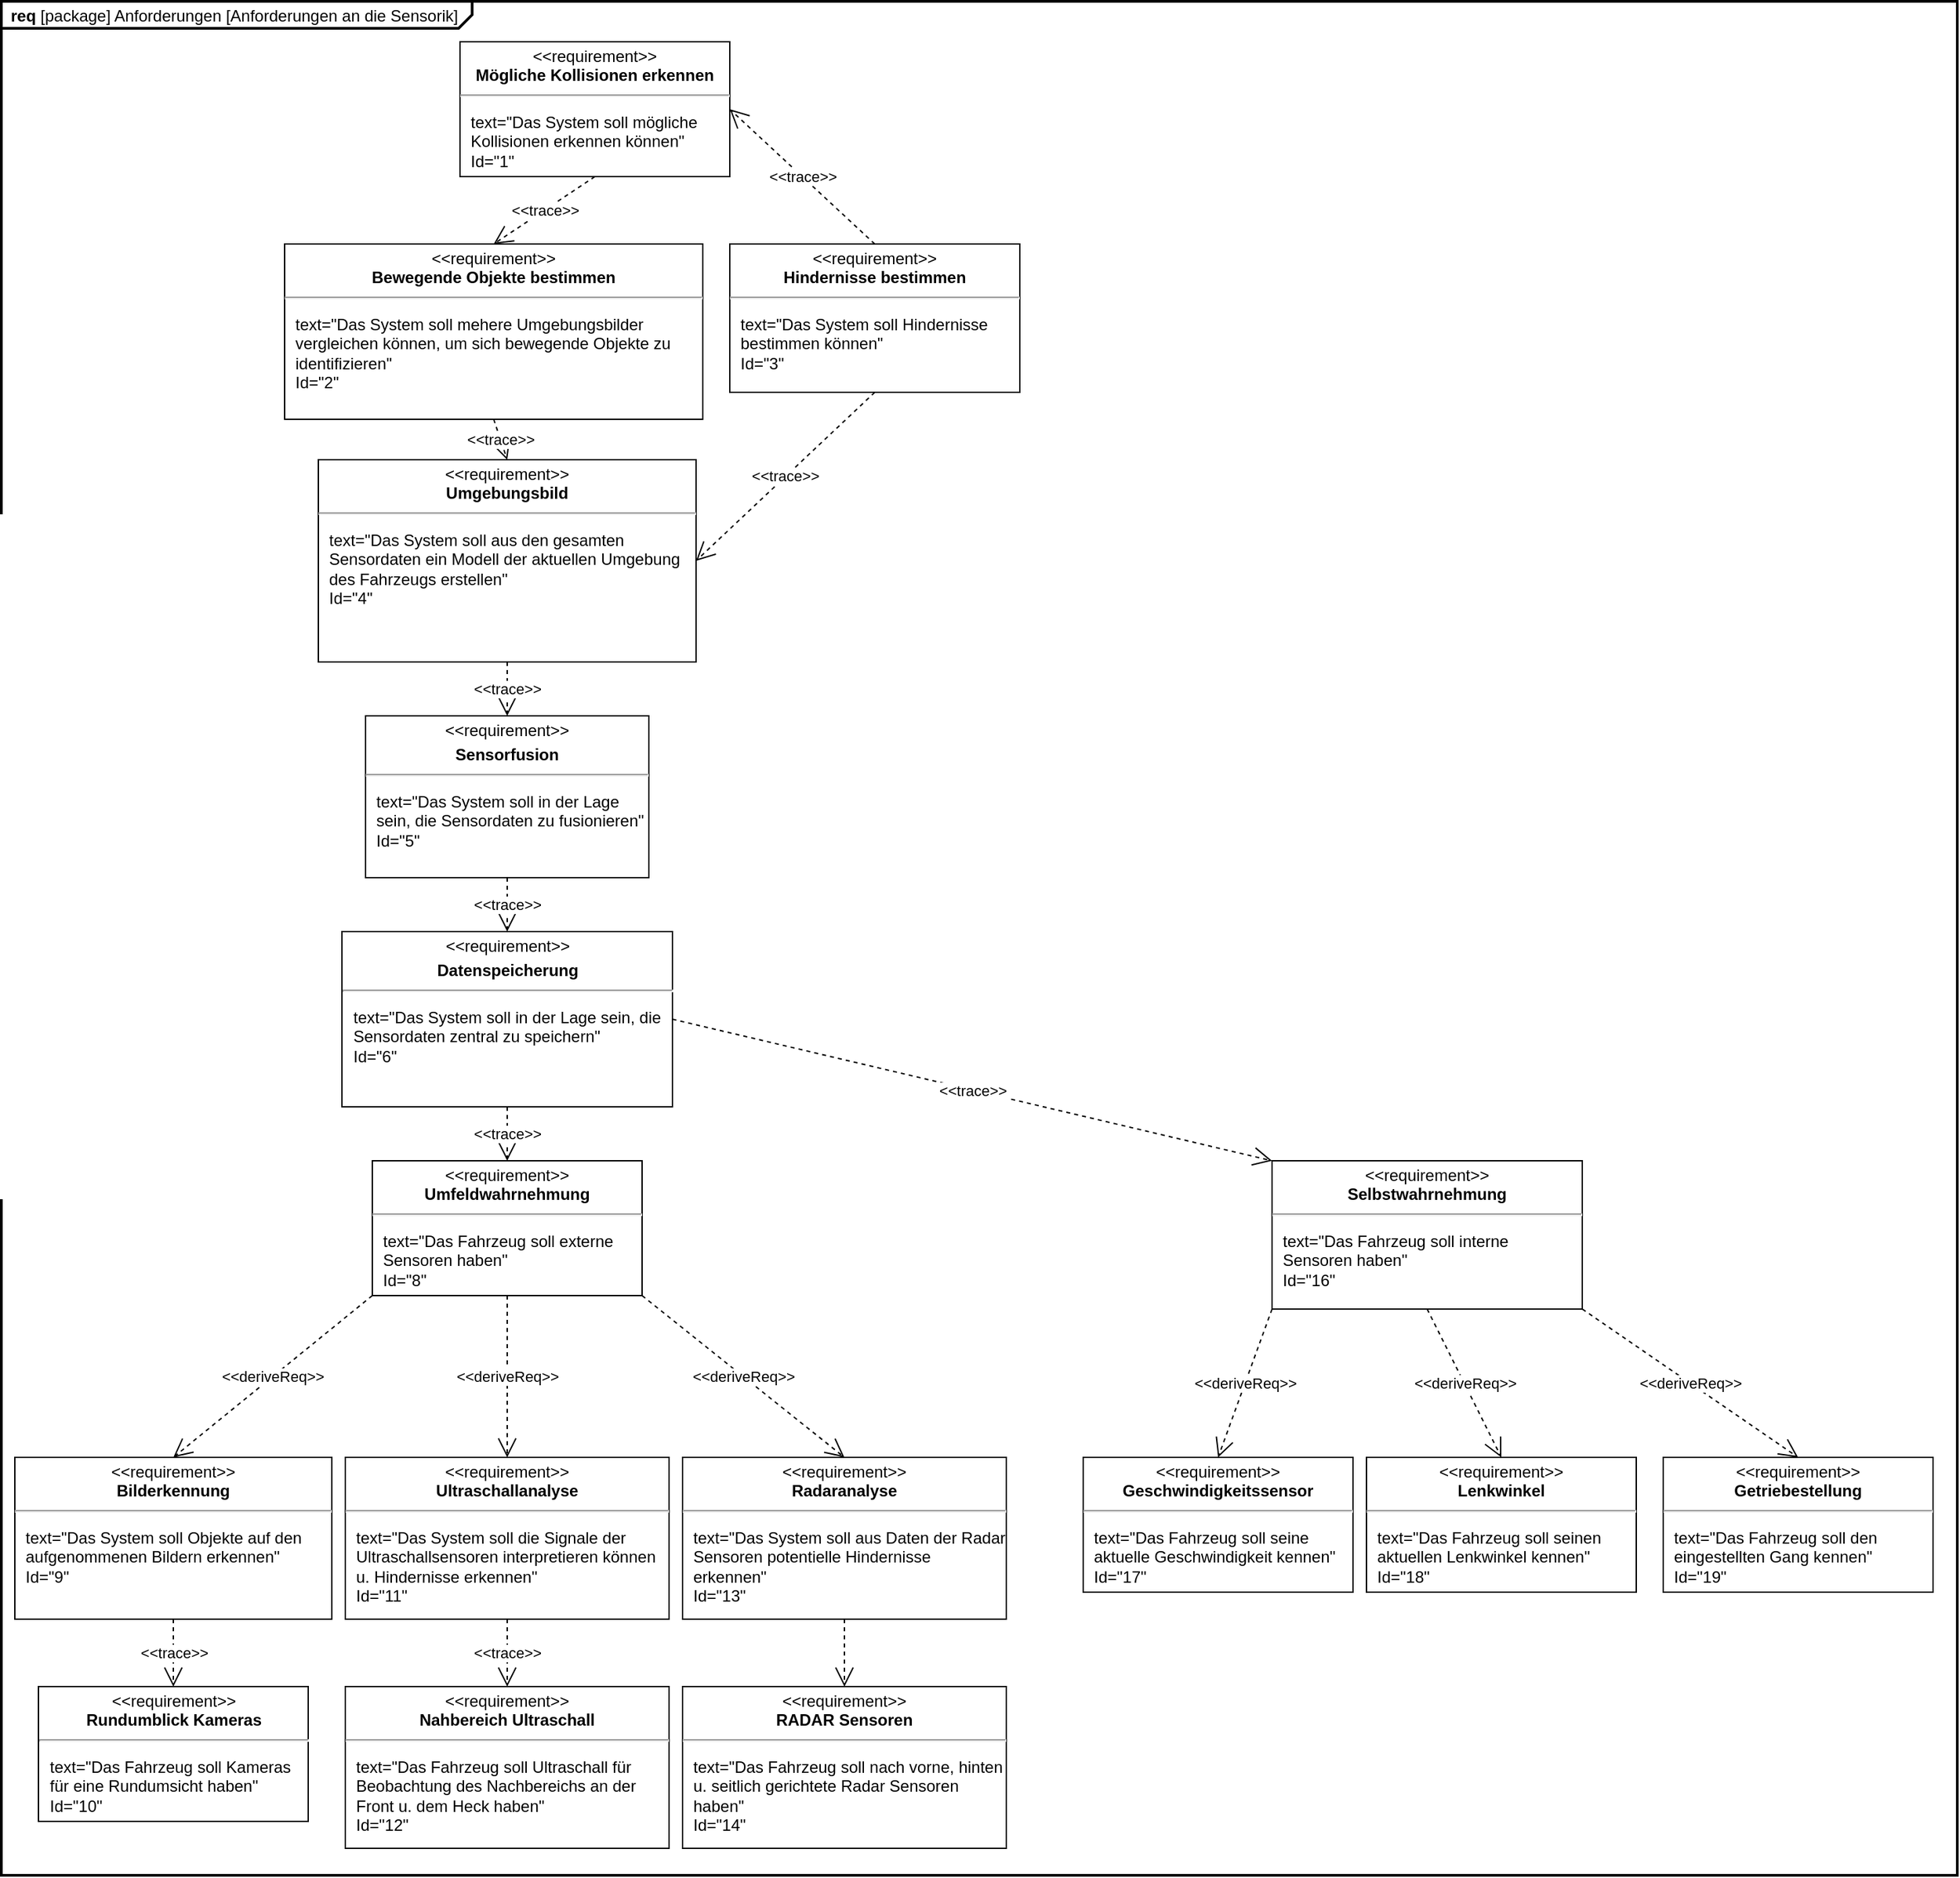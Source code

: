 <mxfile version="22.1.18" type="device">
  <diagram name="Page-1" id="cUt1Z5Ce9xikunBXRKSG">
    <mxGraphModel dx="1663" dy="2123" grid="1" gridSize="10" guides="1" tooltips="1" connect="1" arrows="1" fold="1" page="1" pageScale="1" pageWidth="850" pageHeight="1100" math="0" shadow="0">
      <root>
        <mxCell id="0" />
        <mxCell id="1" parent="0" />
        <mxCell id="ZivWDwuMXYU26zEM_INp-21" value="&lt;p style=&quot;margin:0px;margin-top:4px;margin-left:7px;text-align:left;&quot;&gt;&lt;b&gt;req&lt;/b&gt;&amp;nbsp;[package] Anforderungen [Anforderungen an die Sensorik]&lt;/p&gt;" style="html=1;shape=mxgraph.sysml.package;overflow=fill;labelX=349;strokeWidth=2;align=center;" parent="1" vertex="1">
          <mxGeometry x="40" y="-750" width="1450" height="1390" as="geometry" />
        </mxCell>
        <mxCell id="ZivWDwuMXYU26zEM_INp-5" value="&lt;p style=&quot;margin:0px;margin-top:4px;text-align:center;&quot;&gt;&amp;lt;&amp;lt;requirement&amp;gt;&amp;gt;&lt;br&gt;&lt;b&gt;Rundumblick Kameras&lt;/b&gt;&lt;/p&gt;&lt;hr&gt;&lt;p&gt;&lt;/p&gt;&lt;p style=&quot;margin:0px;margin-left:8px;text-align:left;&quot;&gt;text=&quot;Das Fahrzeug soll Kameras für eine Rundumsicht haben&quot;&lt;br&gt;Id=&quot;10&quot;&lt;/p&gt;" style="shape=rect;overflow=fill;html=1;whiteSpace=wrap;align=center;" parent="1" vertex="1">
          <mxGeometry x="67.5" y="500" width="200" height="100" as="geometry" />
        </mxCell>
        <mxCell id="ZivWDwuMXYU26zEM_INp-9" value="&lt;p style=&quot;margin:0px;margin-top:4px;text-align:center;&quot;&gt;&amp;lt;&amp;lt;requirement&amp;gt;&amp;gt;&lt;br&gt;&lt;b&gt;Nahbereich Ultraschall&lt;/b&gt;&lt;/p&gt;&lt;hr&gt;&lt;p&gt;&lt;/p&gt;&lt;p style=&quot;margin:0px;margin-left:8px;text-align:left;&quot;&gt;text=&quot;Das Fahrzeug soll Ultraschall für Beobachtung des Nachbereichs an der Front u. dem Heck haben&quot;&lt;br&gt;Id=&quot;12&quot;&lt;/p&gt;" style="shape=rect;overflow=fill;html=1;whiteSpace=wrap;align=center;" parent="1" vertex="1">
          <mxGeometry x="295" y="500" width="240" height="120" as="geometry" />
        </mxCell>
        <mxCell id="ZivWDwuMXYU26zEM_INp-12" value="&lt;p style=&quot;margin:0px;margin-top:4px;text-align:center;&quot;&gt;&amp;lt;&amp;lt;requirement&amp;gt;&amp;gt;&lt;br&gt;&lt;b&gt;Bilderkennung&lt;/b&gt;&lt;/p&gt;&lt;hr&gt;&lt;p&gt;&lt;/p&gt;&lt;p style=&quot;margin:0px;margin-left:8px;text-align:left;&quot;&gt;text=&quot;Das System soll Objekte auf den aufgenommenen Bildern erkennen&quot;&lt;br&gt;Id=&quot;9&quot;&lt;/p&gt;" style="shape=rect;overflow=fill;html=1;whiteSpace=wrap;align=center;" parent="1" vertex="1">
          <mxGeometry x="50" y="330" width="235" height="120" as="geometry" />
        </mxCell>
        <mxCell id="ZivWDwuMXYU26zEM_INp-13" value="&lt;p style=&quot;margin:0px;margin-top:4px;text-align:center;&quot;&gt;&amp;lt;&amp;lt;requirement&amp;gt;&amp;gt;&lt;br&gt;&lt;b&gt;Radaranalyse&lt;/b&gt;&lt;/p&gt;&lt;hr&gt;&lt;p&gt;&lt;/p&gt;&lt;p style=&quot;margin:0px;margin-left:8px;text-align:left;&quot;&gt;text=&quot;Das System soll aus Daten der Radar Sensoren potentielle Hindernisse erkennen&quot;&lt;br&gt;Id=&quot;13&quot;&lt;/p&gt;" style="shape=rect;overflow=fill;html=1;whiteSpace=wrap;align=center;" parent="1" vertex="1">
          <mxGeometry x="545" y="330" width="240" height="120" as="geometry" />
        </mxCell>
        <mxCell id="ZivWDwuMXYU26zEM_INp-14" value="&lt;p style=&quot;margin:0px;margin-top:4px;text-align:center;&quot;&gt;&amp;lt;&amp;lt;requirement&amp;gt;&amp;gt;&lt;br&gt;&lt;b&gt;Ultraschallanalyse&lt;/b&gt;&lt;/p&gt;&lt;hr&gt;&lt;p&gt;&lt;/p&gt;&lt;p style=&quot;margin:0px;margin-left:8px;text-align:left;&quot;&gt;text=&quot;Das System soll die Signale der Ultraschall&lt;span style=&quot;background-color: initial;&quot;&gt;sensoren interpretieren können u. Hindernisse erkennen&quot;&lt;/span&gt;&lt;/p&gt;&lt;p style=&quot;margin:0px;margin-left:8px;text-align:left;&quot;&gt;Id=&quot;11&quot;&lt;/p&gt;" style="shape=rect;overflow=fill;html=1;whiteSpace=wrap;align=center;" parent="1" vertex="1">
          <mxGeometry x="295" y="330" width="240" height="120" as="geometry" />
        </mxCell>
        <mxCell id="ZivWDwuMXYU26zEM_INp-16" value="&lt;p style=&quot;margin:0px;margin-top:4px;text-align:center;&quot;&gt;&amp;lt;&amp;lt;requirement&amp;gt;&amp;gt;&lt;br&gt;&lt;b&gt;Umgebungsbild&lt;/b&gt;&lt;/p&gt;&lt;hr&gt;&lt;p&gt;&lt;/p&gt;&lt;p style=&quot;margin:0px;margin-left:8px;text-align:left;&quot;&gt;text=&quot;Das System soll aus den gesamten Sensordaten ein Modell der aktuellen Umgebung des Fahrzeugs erstellen&quot;&lt;br&gt;Id=&quot;4&quot;&lt;/p&gt;" style="shape=rect;overflow=fill;html=1;whiteSpace=wrap;align=center;" parent="1" vertex="1">
          <mxGeometry x="275" y="-410" width="280" height="150" as="geometry" />
        </mxCell>
        <mxCell id="ZivWDwuMXYU26zEM_INp-17" value="&lt;p style=&quot;margin:0px;margin-top:4px;text-align:center;&quot;&gt;&amp;lt;&amp;lt;requirement&amp;gt;&amp;gt;&lt;br&gt;&lt;b&gt;Bewegende Objekte bestimmen&lt;/b&gt;&lt;/p&gt;&lt;hr&gt;&lt;p&gt;&lt;/p&gt;&lt;p style=&quot;margin:0px;margin-left:8px;text-align:left;&quot;&gt;text=&quot;Das System soll mehere Umgebungsbilder vergleichen können, um sich bewegende Objekte zu identifizieren&quot;&lt;br&gt;Id=&quot;2&quot;&lt;/p&gt;" style="shape=rect;overflow=fill;html=1;whiteSpace=wrap;align=center;" parent="1" vertex="1">
          <mxGeometry x="250" y="-570" width="310" height="130" as="geometry" />
        </mxCell>
        <mxCell id="ZivWDwuMXYU26zEM_INp-18" value="&lt;p style=&quot;margin:0px;margin-top:4px;text-align:center;&quot;&gt;&amp;lt;&amp;lt;requirement&amp;gt;&amp;gt;&lt;br&gt;&lt;b&gt;Mögliche Kollisionen erkennen&lt;/b&gt;&lt;/p&gt;&lt;hr&gt;&lt;p&gt;&lt;/p&gt;&lt;p style=&quot;margin:0px;margin-left:8px;text-align:left;&quot;&gt;text=&quot;Das System soll mögliche Kollisionen erkennen können&quot;&lt;br&gt;Id=&quot;1&quot;&lt;/p&gt;" style="shape=rect;overflow=fill;html=1;whiteSpace=wrap;align=center;" parent="1" vertex="1">
          <mxGeometry x="380" y="-720" width="200" height="100" as="geometry" />
        </mxCell>
        <mxCell id="ZivWDwuMXYU26zEM_INp-31" value="&amp;lt;&amp;lt;trace&amp;gt;&amp;gt;" style="endArrow=open;html=1;edgeStyle=none;endSize=12;dashed=1;rounded=0;exitX=0.5;exitY=1;exitDx=0;exitDy=0;entryX=0.5;entryY=0;entryDx=0;entryDy=0;" parent="1" source="ZivWDwuMXYU26zEM_INp-12" target="ZivWDwuMXYU26zEM_INp-5" edge="1">
          <mxGeometry x="0.002" relative="1" as="geometry">
            <mxPoint x="227" y="669" as="sourcePoint" />
            <mxPoint x="225" y="700" as="targetPoint" />
            <mxPoint as="offset" />
          </mxGeometry>
        </mxCell>
        <mxCell id="ZivWDwuMXYU26zEM_INp-32" value="&amp;lt;&amp;lt;trace&amp;gt;&amp;gt;" style="endArrow=open;html=1;edgeStyle=none;endSize=12;dashed=1;rounded=0;exitX=0.5;exitY=1;exitDx=0;exitDy=0;entryX=0.5;entryY=0;entryDx=0;entryDy=0;" parent="1" source="ZivWDwuMXYU26zEM_INp-14" target="ZivWDwuMXYU26zEM_INp-9" edge="1">
          <mxGeometry relative="1" as="geometry">
            <mxPoint x="237" y="679" as="sourcePoint" />
            <mxPoint x="235" y="710" as="targetPoint" />
          </mxGeometry>
        </mxCell>
        <mxCell id="ZivWDwuMXYU26zEM_INp-34" value="&amp;lt;&amp;lt;deriveReq&amp;gt;&amp;gt;" style="endArrow=open;html=1;edgeStyle=none;endSize=12;dashed=1;rounded=0;exitX=0;exitY=1;exitDx=0;exitDy=0;entryX=0.5;entryY=0;entryDx=0;entryDy=0;" parent="1" source="kql1UV2FeJ1EaoSSqhS6-2" target="ZivWDwuMXYU26zEM_INp-12" edge="1">
          <mxGeometry relative="1" as="geometry">
            <mxPoint x="339.5" y="30" as="sourcePoint" />
            <mxPoint x="262" y="540" as="targetPoint" />
          </mxGeometry>
        </mxCell>
        <mxCell id="ZivWDwuMXYU26zEM_INp-35" value="&amp;lt;&amp;lt;deriveReq&amp;gt;&amp;gt;" style="endArrow=open;html=1;edgeStyle=none;endSize=12;dashed=1;rounded=0;exitX=0.5;exitY=1;exitDx=0;exitDy=0;entryX=0.5;entryY=0;entryDx=0;entryDy=0;" parent="1" source="kql1UV2FeJ1EaoSSqhS6-2" target="ZivWDwuMXYU26zEM_INp-14" edge="1">
          <mxGeometry relative="1" as="geometry">
            <mxPoint x="407" y="30" as="sourcePoint" />
            <mxPoint x="272" y="550" as="targetPoint" />
          </mxGeometry>
        </mxCell>
        <mxCell id="ZivWDwuMXYU26zEM_INp-36" value="&amp;lt;&amp;lt;deriveReq&amp;gt;&amp;gt;" style="endArrow=open;html=1;edgeStyle=none;endSize=12;dashed=1;rounded=0;exitX=1;exitY=1;exitDx=0;exitDy=0;entryX=0.5;entryY=0;entryDx=0;entryDy=0;" parent="1" source="kql1UV2FeJ1EaoSSqhS6-2" target="ZivWDwuMXYU26zEM_INp-13" edge="1">
          <mxGeometry relative="1" as="geometry">
            <mxPoint x="474.5" y="30" as="sourcePoint" />
            <mxPoint x="282" y="560" as="targetPoint" />
          </mxGeometry>
        </mxCell>
        <mxCell id="ZivWDwuMXYU26zEM_INp-37" value="&amp;lt;&amp;lt;trace&amp;gt;&amp;gt;" style="endArrow=open;html=1;edgeStyle=none;endSize=12;dashed=1;rounded=0;exitX=0.5;exitY=1;exitDx=0;exitDy=0;entryX=0.5;entryY=0;entryDx=0;entryDy=0;" parent="1" source="ZivWDwuMXYU26zEM_INp-17" target="ZivWDwuMXYU26zEM_INp-16" edge="1">
          <mxGeometry relative="1" as="geometry">
            <mxPoint x="292" y="-41" as="sourcePoint" />
            <mxPoint x="290" y="-10" as="targetPoint" />
          </mxGeometry>
        </mxCell>
        <mxCell id="ZivWDwuMXYU26zEM_INp-38" value="&lt;div&gt;&amp;lt;&amp;lt;trace&amp;gt;&amp;gt;&lt;/div&gt;" style="endArrow=open;html=1;edgeStyle=none;endSize=12;dashed=1;rounded=0;exitX=0.5;exitY=1;exitDx=0;exitDy=0;entryX=0.5;entryY=0;entryDx=0;entryDy=0;" parent="1" source="ZivWDwuMXYU26zEM_INp-18" target="ZivWDwuMXYU26zEM_INp-17" edge="1">
          <mxGeometry relative="1" as="geometry">
            <mxPoint x="640" y="-700" as="sourcePoint" />
            <mxPoint x="740" y="-580" as="targetPoint" />
          </mxGeometry>
        </mxCell>
        <mxCell id="ZivWDwuMXYU26zEM_INp-39" value="&lt;p style=&quot;margin:0px;margin-top:4px;text-align:center;&quot;&gt;&amp;lt;&amp;lt;requirement&amp;gt;&amp;gt;&lt;br&gt;&lt;b&gt;Hindernisse bestimmen&lt;/b&gt;&lt;/p&gt;&lt;hr&gt;&lt;p&gt;&lt;/p&gt;&lt;p style=&quot;margin:0px;margin-left:8px;text-align:left;&quot;&gt;text=&quot;Das System soll Hindernisse bestimmen können&quot;&lt;br&gt;Id=&quot;3&quot;&lt;/p&gt;" style="shape=rect;overflow=fill;html=1;whiteSpace=wrap;align=center;" parent="1" vertex="1">
          <mxGeometry x="580" y="-570" width="215" height="110" as="geometry" />
        </mxCell>
        <mxCell id="ZivWDwuMXYU26zEM_INp-40" value="&amp;lt;&amp;lt;trace&amp;gt;&amp;gt;" style="endArrow=open;html=1;edgeStyle=none;endSize=12;dashed=1;rounded=0;exitX=0.5;exitY=0;exitDx=0;exitDy=0;entryX=1;entryY=0.5;entryDx=0;entryDy=0;" parent="1" source="ZivWDwuMXYU26zEM_INp-39" target="ZivWDwuMXYU26zEM_INp-18" edge="1">
          <mxGeometry relative="1" as="geometry">
            <mxPoint x="425" y="-910" as="sourcePoint" />
            <mxPoint x="425" y="-860" as="targetPoint" />
          </mxGeometry>
        </mxCell>
        <mxCell id="ZivWDwuMXYU26zEM_INp-42" value="&amp;lt;&amp;lt;trace&amp;gt;&amp;gt;" style="endArrow=open;html=1;edgeStyle=none;endSize=12;dashed=1;rounded=0;exitX=0.5;exitY=1;exitDx=0;exitDy=0;entryX=1;entryY=0.5;entryDx=0;entryDy=0;" parent="1" source="ZivWDwuMXYU26zEM_INp-39" target="ZivWDwuMXYU26zEM_INp-16" edge="1">
          <mxGeometry relative="1" as="geometry">
            <mxPoint x="445" y="-890" as="sourcePoint" />
            <mxPoint x="445" y="-840" as="targetPoint" />
          </mxGeometry>
        </mxCell>
        <mxCell id="ZivWDwuMXYU26zEM_INp-43" value="&lt;p style=&quot;margin:0px;margin-top:4px;text-align:center;&quot;&gt;&amp;lt;&amp;lt;requirement&amp;gt;&amp;gt;&lt;br&gt;&lt;b&gt;Getriebestellung&lt;/b&gt;&lt;/p&gt;&lt;hr&gt;&lt;p&gt;&lt;/p&gt;&lt;p style=&quot;margin:0px;margin-left:8px;text-align:left;&quot;&gt;text=&quot;Das Fahrzeug soll den eingestellten Gang kennen&quot;&lt;br&gt;Id=&quot;19&quot;&lt;/p&gt;" style="shape=rect;overflow=fill;html=1;whiteSpace=wrap;align=center;" parent="1" vertex="1">
          <mxGeometry x="1272" y="330" width="200" height="100" as="geometry" />
        </mxCell>
        <mxCell id="ZivWDwuMXYU26zEM_INp-44" value="&lt;p style=&quot;margin:0px;margin-top:4px;text-align:center;&quot;&gt;&amp;lt;&amp;lt;requirement&amp;gt;&amp;gt;&lt;br&gt;&lt;b&gt;Geschwindigkeitssensor&lt;/b&gt;&lt;/p&gt;&lt;hr&gt;&lt;p&gt;&lt;/p&gt;&lt;p style=&quot;margin:0px;margin-left:8px;text-align:left;&quot;&gt;text=&quot;Das Fahrzeug soll seine aktuelle Geschwindigkeit kennen&quot;&lt;br&gt;Id=&quot;17&quot;&lt;/p&gt;" style="shape=rect;overflow=fill;html=1;whiteSpace=wrap;align=center;" parent="1" vertex="1">
          <mxGeometry x="842" y="330" width="200" height="100" as="geometry" />
        </mxCell>
        <mxCell id="ZivWDwuMXYU26zEM_INp-45" value="&lt;p style=&quot;margin:0px;margin-top:4px;text-align:center;&quot;&gt;&amp;lt;&amp;lt;requirement&amp;gt;&amp;gt;&lt;br&gt;&lt;b&gt;Lenkwinkel&lt;/b&gt;&lt;/p&gt;&lt;hr&gt;&lt;p&gt;&lt;/p&gt;&lt;p style=&quot;margin:0px;margin-left:8px;text-align:left;&quot;&gt;text=&quot;Das Fahrzeug soll seinen aktuellen Lenkwinkel kennen&quot;&lt;br&gt;Id=&quot;18&quot;&lt;/p&gt;" style="shape=rect;overflow=fill;html=1;whiteSpace=wrap;align=center;" parent="1" vertex="1">
          <mxGeometry x="1052" y="330" width="200" height="100" as="geometry" />
        </mxCell>
        <mxCell id="kql1UV2FeJ1EaoSSqhS6-1" value="&lt;p style=&quot;margin:0px;margin-top:4px;text-align:center;&quot;&gt;&amp;lt;&amp;lt;requirement&amp;gt;&amp;gt;&lt;br&gt;&lt;b&gt;Selbstwahrnehmung&lt;/b&gt;&lt;/p&gt;&lt;hr&gt;&lt;p&gt;&lt;/p&gt;&lt;p style=&quot;margin:0px;margin-left:8px;text-align:left;&quot;&gt;text=&quot;Das Fahrzeug soll interne Sensoren haben&quot;&lt;br&gt;Id=&quot;16&quot;&lt;/p&gt;" style="shape=rect;overflow=fill;html=1;whiteSpace=wrap;align=center;" parent="1" vertex="1">
          <mxGeometry x="982" y="110" width="230" height="110" as="geometry" />
        </mxCell>
        <mxCell id="kql1UV2FeJ1EaoSSqhS6-2" value="&lt;p style=&quot;margin:0px;margin-top:4px;text-align:center;&quot;&gt;&amp;lt;&amp;lt;requirement&amp;gt;&amp;gt;&lt;br&gt;&lt;b&gt;Umfeldwahrnehmung&lt;/b&gt;&lt;/p&gt;&lt;hr&gt;&lt;p&gt;&lt;/p&gt;&lt;p style=&quot;margin:0px;margin-left:8px;text-align:left;&quot;&gt;text=&quot;Das Fahrzeug soll externe Sensoren haben&quot;&lt;br&gt;Id=&quot;8&quot;&lt;/p&gt;" style="shape=rect;overflow=fill;html=1;whiteSpace=wrap;align=center;" parent="1" vertex="1">
          <mxGeometry x="315" y="110" width="200" height="100" as="geometry" />
        </mxCell>
        <mxCell id="kql1UV2FeJ1EaoSSqhS6-3" value="&amp;lt;&amp;lt;trace&amp;gt;&amp;gt;" style="endArrow=open;html=1;edgeStyle=none;endSize=12;dashed=1;rounded=0;entryX=0.5;entryY=0;entryDx=0;entryDy=0;exitX=0.5;exitY=1;exitDx=0;exitDy=0;" parent="1" source="Xa42C8FGXvbnhTCfCQw9-4" target="kql1UV2FeJ1EaoSSqhS6-2" edge="1">
          <mxGeometry relative="1" as="geometry">
            <mxPoint x="415" y="60" as="sourcePoint" />
            <mxPoint x="423" y="-240" as="targetPoint" />
          </mxGeometry>
        </mxCell>
        <mxCell id="kql1UV2FeJ1EaoSSqhS6-4" value="&amp;lt;&amp;lt;deriveReq&amp;gt;&amp;gt;" style="endArrow=open;html=1;edgeStyle=none;endSize=12;dashed=1;rounded=0;exitX=0;exitY=1;exitDx=0;exitDy=0;entryX=0.5;entryY=0;entryDx=0;entryDy=0;" parent="1" source="kql1UV2FeJ1EaoSSqhS6-1" target="ZivWDwuMXYU26zEM_INp-44" edge="1">
          <mxGeometry relative="1" as="geometry">
            <mxPoint x="427" y="230" as="sourcePoint" />
            <mxPoint x="435" y="350" as="targetPoint" />
          </mxGeometry>
        </mxCell>
        <mxCell id="kql1UV2FeJ1EaoSSqhS6-5" value="&amp;lt;&amp;lt;deriveReq&amp;gt;&amp;gt;" style="endArrow=open;html=1;edgeStyle=none;endSize=12;dashed=1;rounded=0;exitX=0.5;exitY=1;exitDx=0;exitDy=0;entryX=0.5;entryY=0;entryDx=0;entryDy=0;" parent="1" source="kql1UV2FeJ1EaoSSqhS6-1" target="ZivWDwuMXYU26zEM_INp-45" edge="1">
          <mxGeometry relative="1" as="geometry">
            <mxPoint x="437" y="240" as="sourcePoint" />
            <mxPoint x="445" y="360" as="targetPoint" />
          </mxGeometry>
        </mxCell>
        <mxCell id="kql1UV2FeJ1EaoSSqhS6-6" value="&amp;lt;&amp;lt;deriveReq&amp;gt;&amp;gt;" style="endArrow=open;html=1;edgeStyle=none;endSize=12;dashed=1;rounded=0;exitX=1;exitY=1;exitDx=0;exitDy=0;entryX=0.5;entryY=0;entryDx=0;entryDy=0;" parent="1" source="kql1UV2FeJ1EaoSSqhS6-1" target="ZivWDwuMXYU26zEM_INp-43" edge="1">
          <mxGeometry relative="1" as="geometry">
            <mxPoint x="447" y="250" as="sourcePoint" />
            <mxPoint x="455" y="370" as="targetPoint" />
          </mxGeometry>
        </mxCell>
        <mxCell id="kql1UV2FeJ1EaoSSqhS6-7" value="&amp;lt;&amp;lt;trace&amp;gt;&amp;gt;" style="endArrow=open;html=1;edgeStyle=none;endSize=12;dashed=1;rounded=0;exitX=1;exitY=0.5;exitDx=0;exitDy=0;entryX=0;entryY=0;entryDx=0;entryDy=0;" parent="1" source="Xa42C8FGXvbnhTCfCQw9-4" target="kql1UV2FeJ1EaoSSqhS6-1" edge="1">
          <mxGeometry relative="1" as="geometry">
            <mxPoint x="515" y="10" as="sourcePoint" />
            <mxPoint x="463" y="-200" as="targetPoint" />
          </mxGeometry>
        </mxCell>
        <mxCell id="-LhFyR1HotX3XMiDyxFP-3" value="&amp;lt;&amp;lt;trace&amp;gt;&amp;gt;" style="endArrow=open;html=1;edgeStyle=none;endSize=12;dashed=1;rounded=0;exitX=0.5;exitY=1;exitDx=0;exitDy=0;entryX=0.5;entryY=0;entryDx=0;entryDy=0;" parent="1" source="ZivWDwuMXYU26zEM_INp-16" target="Xa42C8FGXvbnhTCfCQw9-3" edge="1">
          <mxGeometry relative="1" as="geometry">
            <mxPoint x="415" y="-410" as="sourcePoint" />
            <mxPoint x="415" y="-360" as="targetPoint" />
          </mxGeometry>
        </mxCell>
        <mxCell id="Xa42C8FGXvbnhTCfCQw9-1" value="" style="endArrow=open;html=1;edgeStyle=none;endSize=12;dashed=1;rounded=0;exitX=0.5;exitY=1;exitDx=0;exitDy=0;" parent="1" source="ZivWDwuMXYU26zEM_INp-13" target="ZivWDwuMXYU26zEM_INp-10" edge="1">
          <mxGeometry relative="1" as="geometry">
            <mxPoint x="665" y="450" as="sourcePoint" />
            <mxPoint x="665" y="660" as="targetPoint" />
          </mxGeometry>
        </mxCell>
        <mxCell id="ZivWDwuMXYU26zEM_INp-10" value="&lt;p style=&quot;margin:0px;margin-top:4px;text-align:center;&quot;&gt;&amp;lt;&amp;lt;requirement&amp;gt;&amp;gt;&lt;br&gt;&lt;b&gt;RADAR Sensoren&lt;/b&gt;&lt;/p&gt;&lt;hr&gt;&lt;p&gt;&lt;/p&gt;&lt;p style=&quot;margin:0px;margin-left:8px;text-align:left;&quot;&gt;text=&quot;Das Fahrzeug soll nach vorne, hinten u. seitlich gerichtete Radar Sensoren haben&quot;&lt;br&gt;Id=&quot;14&quot;&lt;/p&gt;" style="shape=rect;overflow=fill;html=1;whiteSpace=wrap;align=center;" parent="1" vertex="1">
          <mxGeometry x="545" y="500" width="240" height="120" as="geometry" />
        </mxCell>
        <mxCell id="Xa42C8FGXvbnhTCfCQw9-3" value="&lt;p style=&quot;margin:0px;margin-top:4px;text-align:center;&quot;&gt;&amp;lt;&amp;lt;requirement&amp;gt;&amp;gt;&lt;b&gt;&lt;br&gt;&lt;/b&gt;&lt;/p&gt;&lt;p style=&quot;margin:0px;margin-top:4px;text-align:center;&quot;&gt;&lt;b&gt;Sensorfusion&lt;/b&gt;&lt;br&gt;&lt;/p&gt;&lt;hr&gt;&lt;p&gt;&lt;/p&gt;&lt;p style=&quot;margin:0px;margin-left:8px;text-align:left;&quot;&gt;text=&quot;Das System soll in der Lage sein, die Sensordaten zu fusionieren&quot;&lt;br&gt;Id=&quot;5&quot;&lt;/p&gt;" style="shape=rect;overflow=fill;html=1;whiteSpace=wrap;align=center;" parent="1" vertex="1">
          <mxGeometry x="310" y="-220" width="210" height="120" as="geometry" />
        </mxCell>
        <mxCell id="Xa42C8FGXvbnhTCfCQw9-4" value="&lt;p style=&quot;margin:0px;margin-top:4px;text-align:center;&quot;&gt;&amp;lt;&amp;lt;requirement&amp;gt;&amp;gt;&lt;b&gt;&lt;br&gt;&lt;/b&gt;&lt;/p&gt;&lt;p style=&quot;margin:0px;margin-top:4px;text-align:center;&quot;&gt;&lt;b&gt;Datenspeicherung&lt;/b&gt;&lt;br&gt;&lt;/p&gt;&lt;hr&gt;&lt;p&gt;&lt;/p&gt;&lt;p style=&quot;margin:0px;margin-left:8px;text-align:left;&quot;&gt;text=&quot;Das System soll in der Lage sein, die Sensordaten zentral zu speichern&quot;&lt;br&gt;Id=&quot;6&quot;&lt;/p&gt;" style="shape=rect;overflow=fill;html=1;whiteSpace=wrap;align=center;" parent="1" vertex="1">
          <mxGeometry x="292.5" y="-60" width="245" height="130" as="geometry" />
        </mxCell>
        <mxCell id="Xa42C8FGXvbnhTCfCQw9-5" value="&amp;lt;&amp;lt;trace&amp;gt;&amp;gt;" style="endArrow=open;html=1;edgeStyle=none;endSize=12;dashed=1;rounded=0;exitX=0.5;exitY=1;exitDx=0;exitDy=0;entryX=0.5;entryY=0;entryDx=0;entryDy=0;" parent="1" source="Xa42C8FGXvbnhTCfCQw9-3" target="Xa42C8FGXvbnhTCfCQw9-4" edge="1">
          <mxGeometry relative="1" as="geometry">
            <mxPoint x="740" y="-210" as="sourcePoint" />
            <mxPoint x="740" y="-140" as="targetPoint" />
          </mxGeometry>
        </mxCell>
      </root>
    </mxGraphModel>
  </diagram>
</mxfile>
